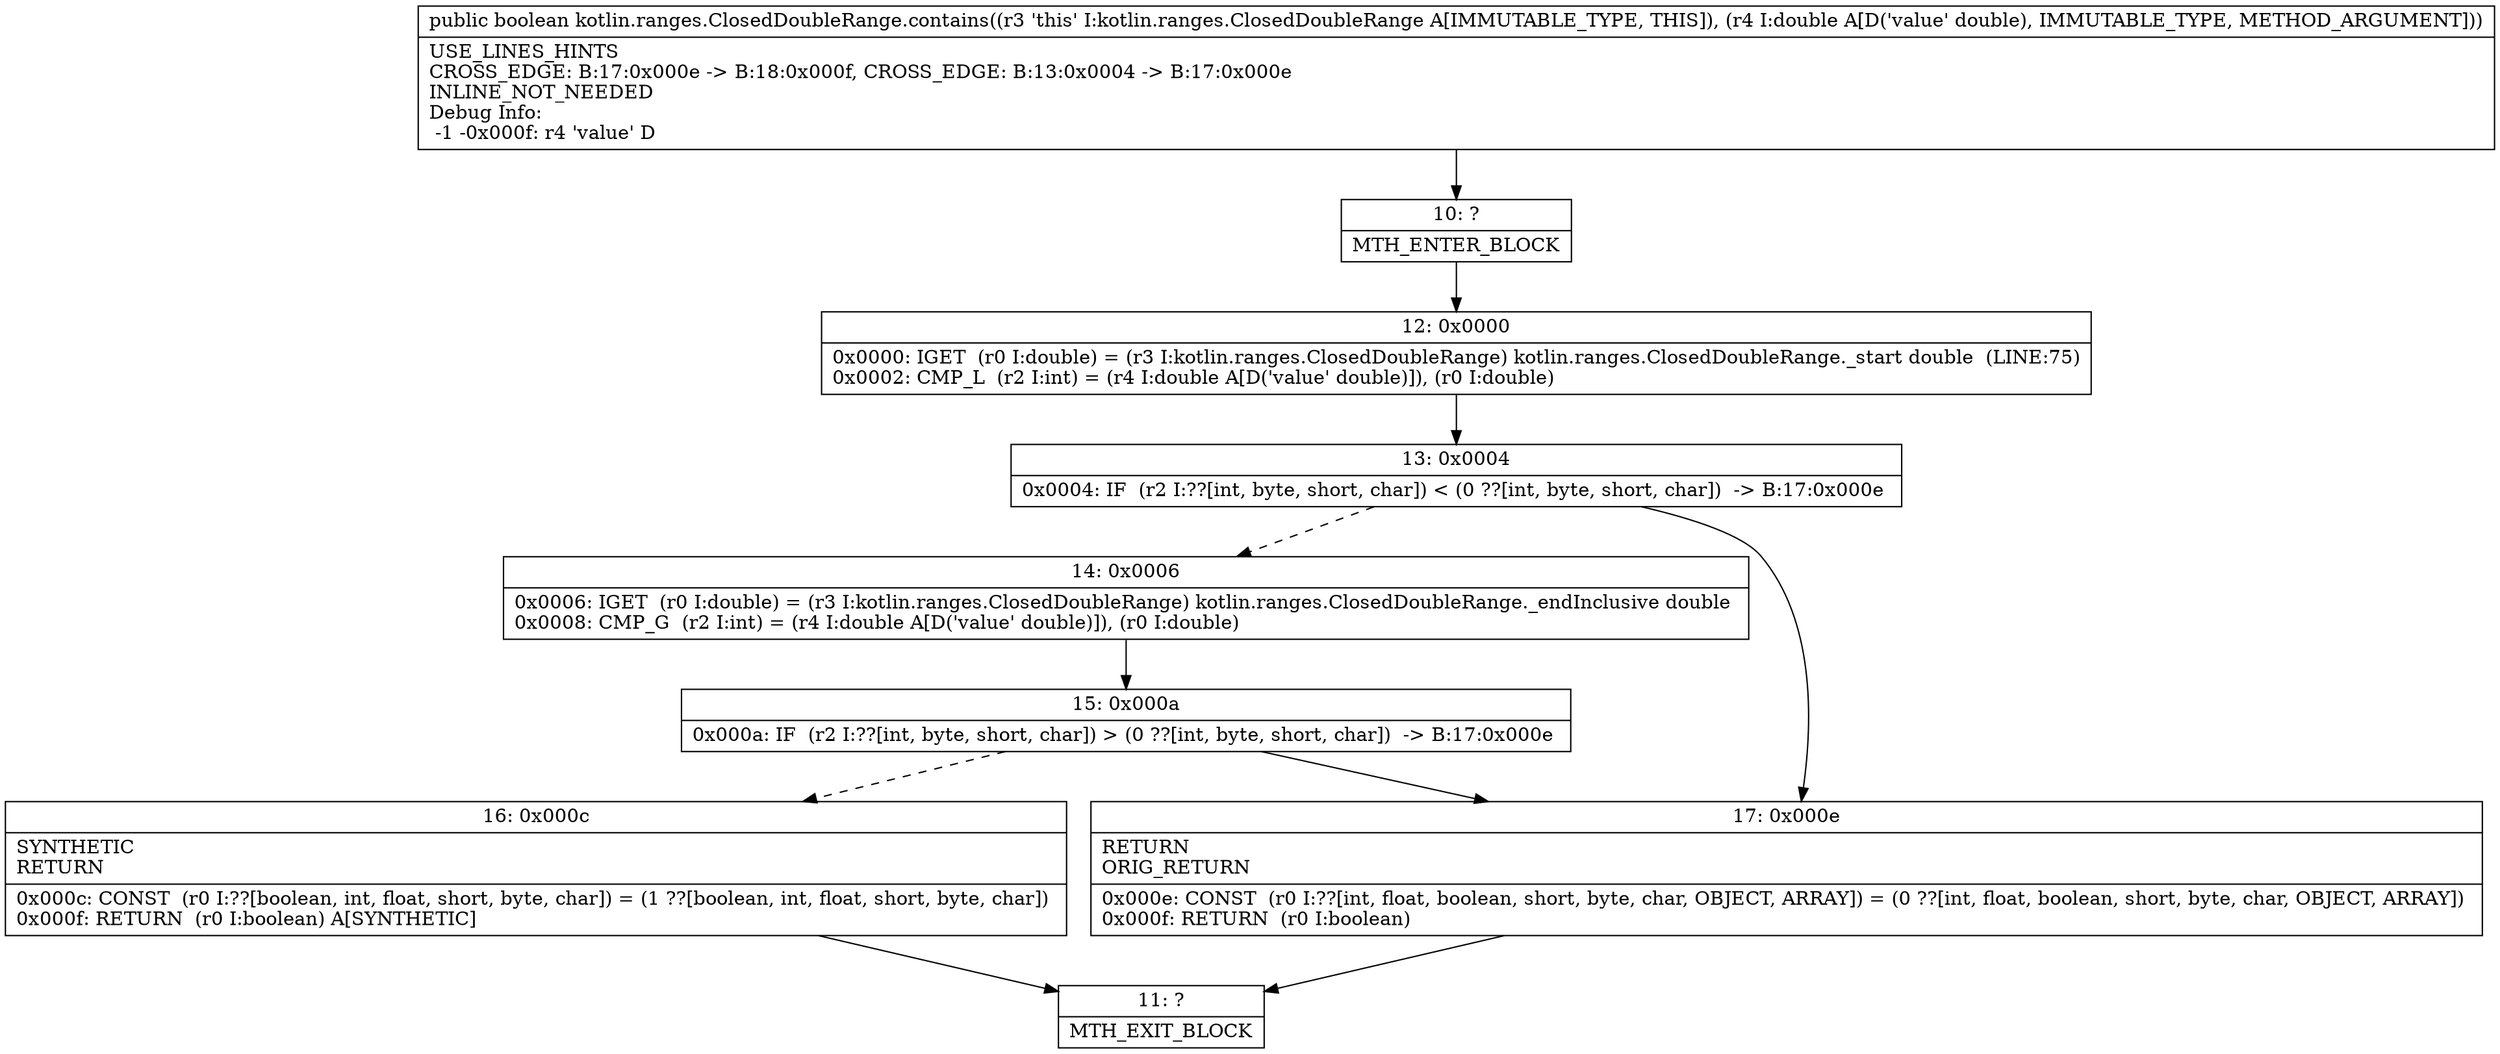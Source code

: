 digraph "CFG forkotlin.ranges.ClosedDoubleRange.contains(D)Z" {
Node_10 [shape=record,label="{10\:\ ?|MTH_ENTER_BLOCK\l}"];
Node_12 [shape=record,label="{12\:\ 0x0000|0x0000: IGET  (r0 I:double) = (r3 I:kotlin.ranges.ClosedDoubleRange) kotlin.ranges.ClosedDoubleRange._start double  (LINE:75)\l0x0002: CMP_L  (r2 I:int) = (r4 I:double A[D('value' double)]), (r0 I:double) \l}"];
Node_13 [shape=record,label="{13\:\ 0x0004|0x0004: IF  (r2 I:??[int, byte, short, char]) \< (0 ??[int, byte, short, char])  \-\> B:17:0x000e \l}"];
Node_14 [shape=record,label="{14\:\ 0x0006|0x0006: IGET  (r0 I:double) = (r3 I:kotlin.ranges.ClosedDoubleRange) kotlin.ranges.ClosedDoubleRange._endInclusive double \l0x0008: CMP_G  (r2 I:int) = (r4 I:double A[D('value' double)]), (r0 I:double) \l}"];
Node_15 [shape=record,label="{15\:\ 0x000a|0x000a: IF  (r2 I:??[int, byte, short, char]) \> (0 ??[int, byte, short, char])  \-\> B:17:0x000e \l}"];
Node_16 [shape=record,label="{16\:\ 0x000c|SYNTHETIC\lRETURN\l|0x000c: CONST  (r0 I:??[boolean, int, float, short, byte, char]) = (1 ??[boolean, int, float, short, byte, char]) \l0x000f: RETURN  (r0 I:boolean) A[SYNTHETIC]\l}"];
Node_11 [shape=record,label="{11\:\ ?|MTH_EXIT_BLOCK\l}"];
Node_17 [shape=record,label="{17\:\ 0x000e|RETURN\lORIG_RETURN\l|0x000e: CONST  (r0 I:??[int, float, boolean, short, byte, char, OBJECT, ARRAY]) = (0 ??[int, float, boolean, short, byte, char, OBJECT, ARRAY]) \l0x000f: RETURN  (r0 I:boolean) \l}"];
MethodNode[shape=record,label="{public boolean kotlin.ranges.ClosedDoubleRange.contains((r3 'this' I:kotlin.ranges.ClosedDoubleRange A[IMMUTABLE_TYPE, THIS]), (r4 I:double A[D('value' double), IMMUTABLE_TYPE, METHOD_ARGUMENT]))  | USE_LINES_HINTS\lCROSS_EDGE: B:17:0x000e \-\> B:18:0x000f, CROSS_EDGE: B:13:0x0004 \-\> B:17:0x000e\lINLINE_NOT_NEEDED\lDebug Info:\l  \-1 \-0x000f: r4 'value' D\l}"];
MethodNode -> Node_10;Node_10 -> Node_12;
Node_12 -> Node_13;
Node_13 -> Node_14[style=dashed];
Node_13 -> Node_17;
Node_14 -> Node_15;
Node_15 -> Node_16[style=dashed];
Node_15 -> Node_17;
Node_16 -> Node_11;
Node_17 -> Node_11;
}

